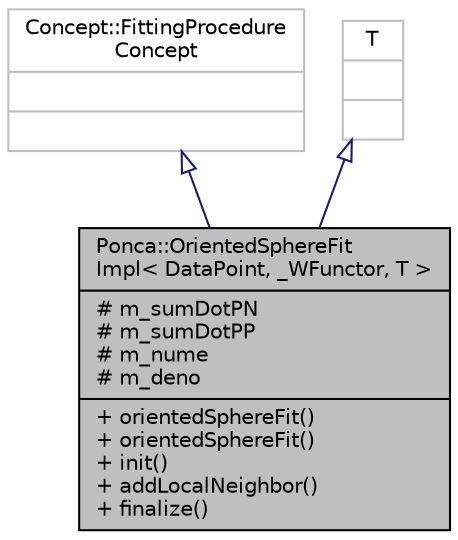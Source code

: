 digraph "Ponca::OrientedSphereFitImpl&lt; DataPoint, _WFunctor, T &gt;"
{
 // INTERACTIVE_SVG=YES
 // LATEX_PDF_SIZE
  bgcolor="transparent";
  edge [fontname="Helvetica",fontsize="10",labelfontname="Helvetica",labelfontsize="10"];
  node [fontname="Helvetica",fontsize="10",shape=record];
  Node1 [label="{Ponca::OrientedSphereFit\lImpl\< DataPoint, _WFunctor, T \>\n|# m_sumDotPN\l# m_sumDotPP\l# m_nume\l# m_deno\l|+ orientedSphereFit()\l+ orientedSphereFit()\l+ init()\l+ addLocalNeighbor()\l+ finalize()\l}",height=0.2,width=0.4,color="black", fillcolor="grey75", style="filled", fontcolor="black",tooltip="Algebraic Sphere fitting procedure on oriented point sets."];
  Node2 -> Node1 [dir="back",color="midnightblue",fontsize="10",style="solid",arrowtail="onormal",fontname="Helvetica"];
  Node2 [label="{Concept::FittingProcedure\lConcept\n||}",height=0.2,width=0.4,color="grey75",tooltip=" "];
  Node3 -> Node1 [dir="back",color="midnightblue",fontsize="10",style="solid",arrowtail="onormal",fontname="Helvetica"];
  Node3 [label="{T\n||}",height=0.2,width=0.4,color="grey75",tooltip=" "];
}
